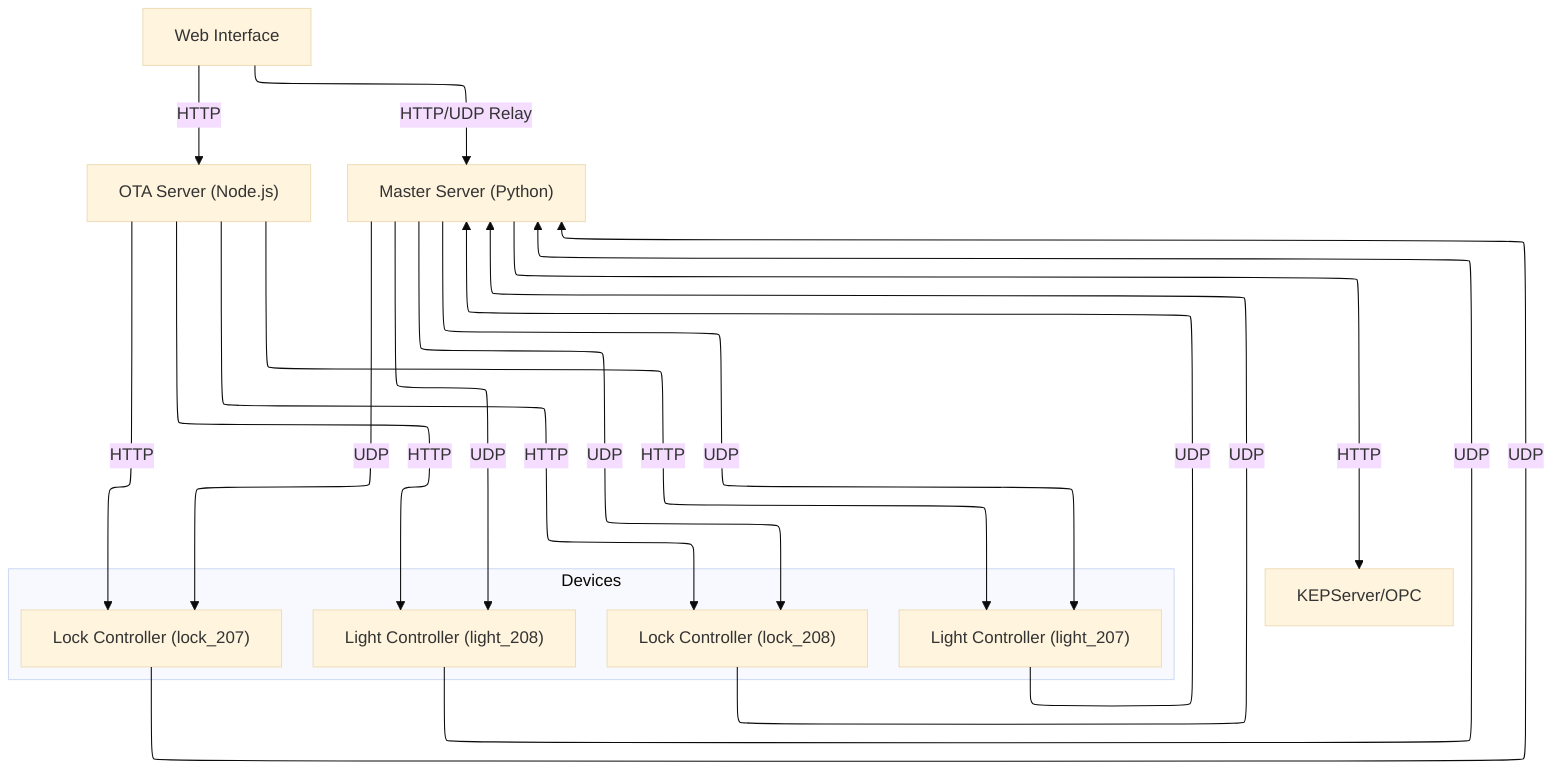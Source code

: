 ---
config:
  layout: elk
  theme: base
---
flowchart TD
    WebInterface["Web Interface"]
    OTAServer["OTA Server (Node.js)"]
    Master["Master Server (Python)"]
    KEPServer["KEPServer/OPC"]
    Light_207["Light Controller (light_207)"]
    Light_208["Light Controller (light_208)"]
    Lock_207["Lock Controller (lock_207)"]
    Lock_208["Lock Controller (lock_208)"]

    WebInterface -- HTTP --> OTAServer
    WebInterface -- HTTP/UDP Relay --> Master
    OTAServer -- HTTP --> Light_207
    OTAServer -- HTTP --> Light_208
    OTAServer -- HTTP --> Lock_207
    OTAServer -- HTTP --> Lock_208
    Master -- UDP --> Light_207
    Master -- UDP --> Light_208
    Master -- UDP --> Lock_207
    Master -- UDP --> Lock_208
    Light_207 -- UDP --> Master
    Light_208 -- UDP --> Master
    Lock_207 -- UDP --> Master
    Lock_208 -- UDP --> Master
    Master -- HTTP --> KEPServer

    subgraph Devices
        Light_207
        Light_208
        Lock_207
        Lock_208
    end